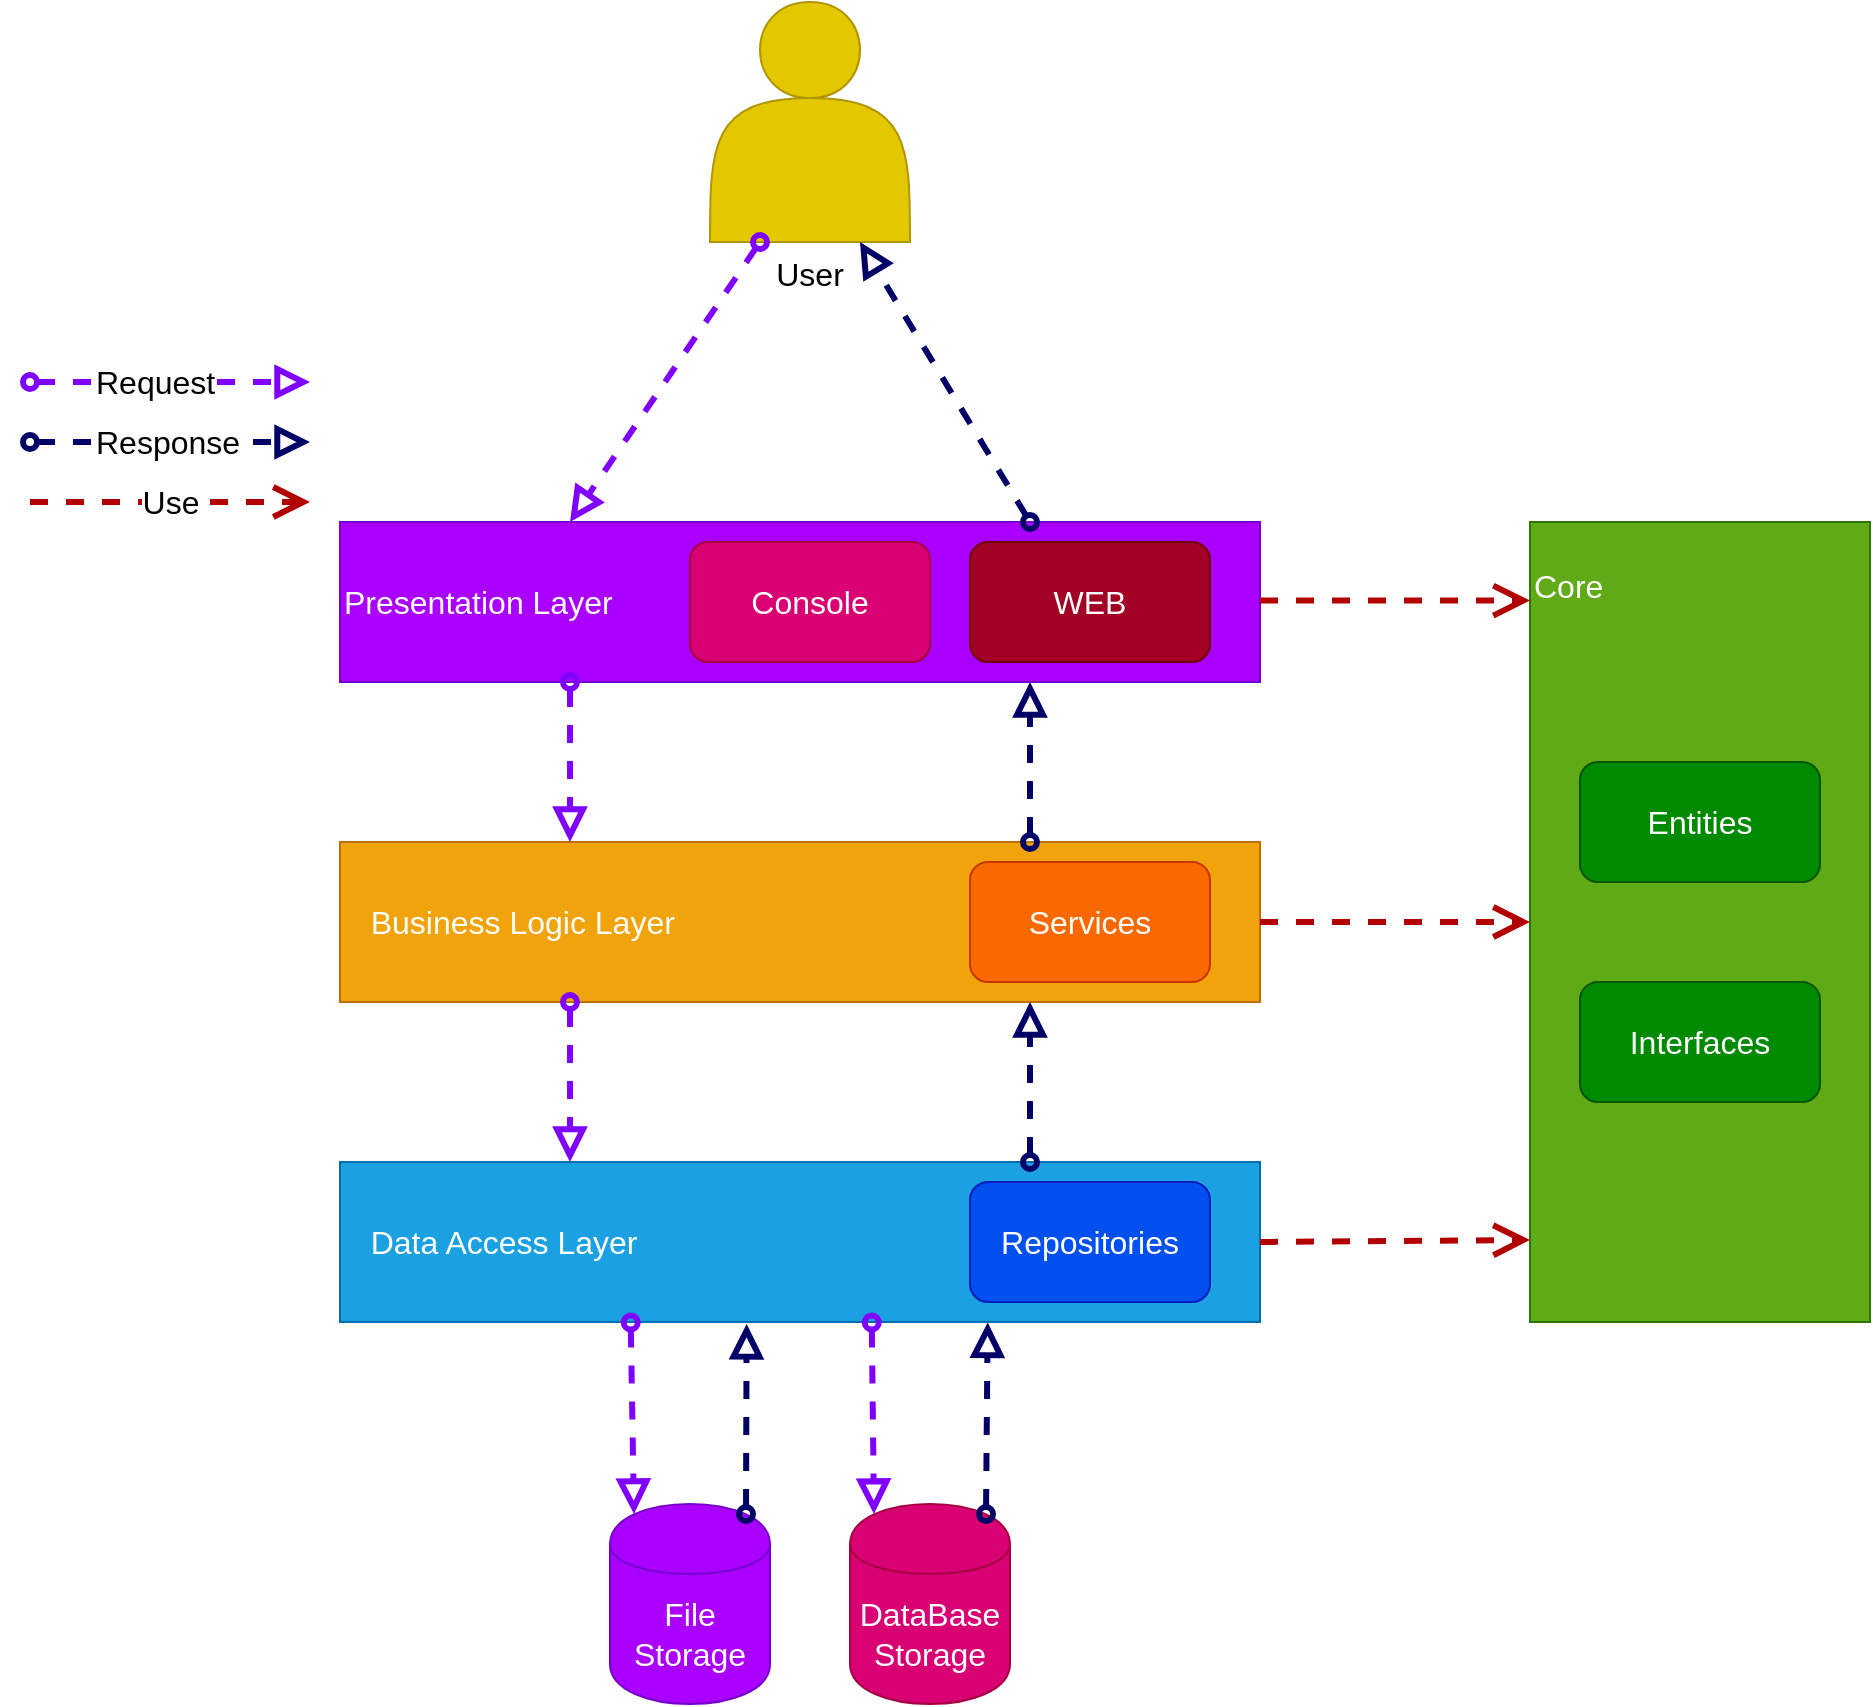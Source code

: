 <mxfile version="12.9.12" type="github"><diagram id="l98MglcTcg2lY-8uRMfJ" name="Page-1"><mxGraphModel dx="1736" dy="1906" grid="1" gridSize="10" guides="1" tooltips="1" connect="1" arrows="1" fold="1" page="1" pageScale="1" pageWidth="850" pageHeight="1100" math="0" shadow="0"><root><mxCell id="0"/><mxCell id="1" parent="0"/><mxCell id="JNl7TsGavsT1Apr3jAOU-6" value="Presentation Layer" style="rounded=0;whiteSpace=wrap;html=1;align=left;fillColor=#aa00ff;strokeColor=#7700CC;fontColor=#ffffff;fontSize=16;" vertex="1" parent="1"><mxGeometry x="195" y="200" width="460" height="80" as="geometry"/></mxCell><mxCell id="JNl7TsGavsT1Apr3jAOU-7" value="Console" style="rounded=1;whiteSpace=wrap;html=1;fillColor=#d80073;strokeColor=#A50040;fontColor=#ffffff;fontSize=16;" vertex="1" parent="1"><mxGeometry x="370" y="210" width="120" height="60" as="geometry"/></mxCell><mxCell id="JNl7TsGavsT1Apr3jAOU-8" value="WEB" style="rounded=1;whiteSpace=wrap;html=1;fillColor=#a20025;strokeColor=#6F0000;fontColor=#ffffff;fontSize=16;" vertex="1" parent="1"><mxGeometry x="510" y="210" width="120" height="60" as="geometry"/></mxCell><mxCell id="JNl7TsGavsT1Apr3jAOU-9" value="&amp;nbsp; &amp;nbsp;Business Logic Layer" style="rounded=0;whiteSpace=wrap;html=1;align=left;fillColor=#f0a30a;strokeColor=#BD7000;fontColor=#ffffff;fontSize=16;" vertex="1" parent="1"><mxGeometry x="195" y="360" width="460" height="80" as="geometry"/></mxCell><mxCell id="JNl7TsGavsT1Apr3jAOU-10" value="&amp;nbsp; &amp;nbsp;Data Access Layer" style="rounded=0;whiteSpace=wrap;html=1;align=left;fillColor=#1ba1e2;strokeColor=#006EAF;fontColor=#ffffff;fontSize=16;" vertex="1" parent="1"><mxGeometry x="195" y="520" width="460" height="80" as="geometry"/></mxCell><mxCell id="JNl7TsGavsT1Apr3jAOU-11" value="File Storage" style="shape=cylinder;whiteSpace=wrap;html=1;boundedLbl=1;backgroundOutline=1;fillColor=#aa00ff;strokeColor=#7700CC;fontColor=#ffffff;fontSize=16;" vertex="1" parent="1"><mxGeometry x="330" y="691" width="80" height="100" as="geometry"/></mxCell><mxCell id="JNl7TsGavsT1Apr3jAOU-12" value="DataBase&lt;br style=&quot;font-size: 16px;&quot;&gt;Storage" style="shape=cylinder;whiteSpace=wrap;html=1;boundedLbl=1;backgroundOutline=1;fillColor=#d80073;strokeColor=#A50040;fontColor=#ffffff;fontSize=16;" vertex="1" parent="1"><mxGeometry x="450" y="691" width="80" height="100" as="geometry"/></mxCell><mxCell id="JNl7TsGavsT1Apr3jAOU-25" value="&lt;p style=&quot;line-height: 120%; font-size: 16px;&quot;&gt;Core&lt;/p&gt;" style="rounded=0;whiteSpace=wrap;html=1;fillColor=#60a917;strokeColor=#2D7600;align=left;verticalAlign=top;fontSize=16;fontColor=#ffffff;" vertex="1" parent="1"><mxGeometry x="790" y="200" width="170" height="400" as="geometry"/></mxCell><mxCell id="JNl7TsGavsT1Apr3jAOU-26" value="Entities" style="rounded=1;whiteSpace=wrap;html=1;fillColor=#008a00;strokeColor=#005700;fontColor=#ffffff;fontSize=16;" vertex="1" parent="1"><mxGeometry x="815" y="320" width="120" height="60" as="geometry"/></mxCell><mxCell id="JNl7TsGavsT1Apr3jAOU-27" value="&lt;div&gt;&lt;span&gt;Interfaces&lt;/span&gt;&lt;br&gt;&lt;/div&gt;" style="rounded=1;whiteSpace=wrap;html=1;fillColor=#008a00;strokeColor=#005700;fontColor=#ffffff;fontSize=16;" vertex="1" parent="1"><mxGeometry x="815" y="430" width="120" height="60" as="geometry"/></mxCell><mxCell id="JNl7TsGavsT1Apr3jAOU-28" value="" style="endArrow=open;endSize=12;dashed=1;html=1;fillColor=#e51400;strokeColor=#B20000;fontSize=16;exitX=1;exitY=0.5;exitDx=0;exitDy=0;strokeWidth=3;" edge="1" parent="1" source="JNl7TsGavsT1Apr3jAOU-9"><mxGeometry width="160" relative="1" as="geometry"><mxPoint x="660" y="389.41" as="sourcePoint"/><mxPoint x="790" y="400" as="targetPoint"/></mxGeometry></mxCell><mxCell id="JNl7TsGavsT1Apr3jAOU-29" value="&lt;div&gt;&lt;span&gt;Services&lt;/span&gt;&lt;br&gt;&lt;/div&gt;" style="rounded=1;whiteSpace=wrap;html=1;fillColor=#fa6800;strokeColor=#C73500;fontColor=#ffffff;fontSize=16;" vertex="1" parent="1"><mxGeometry x="510" y="370" width="120" height="60" as="geometry"/></mxCell><mxCell id="JNl7TsGavsT1Apr3jAOU-30" value="" style="endArrow=open;endSize=12;dashed=1;html=1;fillColor=#e51400;strokeColor=#B20000;fontSize=16;exitX=1;exitY=0.5;exitDx=0;exitDy=0;strokeWidth=3;" edge="1" parent="1" source="JNl7TsGavsT1Apr3jAOU-10"><mxGeometry width="160" relative="1" as="geometry"><mxPoint x="680" y="600" as="sourcePoint"/><mxPoint x="790" y="559" as="targetPoint"/></mxGeometry></mxCell><mxCell id="JNl7TsGavsT1Apr3jAOU-36" value="" style="startArrow=oval;startFill=0;startSize=7;endArrow=block;endFill=0;endSize=10;dashed=1;html=1;fontSize=16;align=center;fillColor=#76608a;strokeColor=#7F00FF;strokeWidth=3;" edge="1" parent="1"><mxGeometry width="100" relative="1" as="geometry"><mxPoint x="40" y="130" as="sourcePoint"/><mxPoint x="180" y="130" as="targetPoint"/></mxGeometry></mxCell><mxCell id="JNl7TsGavsT1Apr3jAOU-37" value="Request" style="edgeLabel;html=1;align=left;verticalAlign=middle;resizable=0;points=[];fontSize=16;" vertex="1" connectable="0" parent="JNl7TsGavsT1Apr3jAOU-36"><mxGeometry x="-0.338" relative="1" as="geometry"><mxPoint x="-15.88" as="offset"/></mxGeometry></mxCell><mxCell id="JNl7TsGavsT1Apr3jAOU-38" value="" style="startArrow=oval;startFill=0;startSize=7;endArrow=block;endFill=0;endSize=10;dashed=1;html=1;fontSize=16;align=center;fillColor=#647687;strokeColor=#000066;strokeWidth=3;" edge="1" parent="1"><mxGeometry width="100" relative="1" as="geometry"><mxPoint x="40" y="160" as="sourcePoint"/><mxPoint x="180" y="160" as="targetPoint"/></mxGeometry></mxCell><mxCell id="JNl7TsGavsT1Apr3jAOU-39" value="Response" style="edgeLabel;html=1;align=left;verticalAlign=middle;resizable=0;points=[];fontSize=16;" vertex="1" connectable="0" parent="JNl7TsGavsT1Apr3jAOU-38"><mxGeometry x="-0.338" relative="1" as="geometry"><mxPoint x="-15.88" as="offset"/></mxGeometry></mxCell><mxCell id="JNl7TsGavsT1Apr3jAOU-40" value="" style="startArrow=oval;startFill=0;startSize=7;endArrow=block;endFill=0;endSize=10;dashed=1;html=1;fontSize=16;align=center;fillColor=#76608a;strokeColor=#7F00FF;strokeWidth=3;entryX=0.25;entryY=0;entryDx=0;entryDy=0;exitX=0.25;exitY=1;exitDx=0;exitDy=0;" edge="1" parent="1" source="JNl7TsGavsT1Apr3jAOU-6" target="JNl7TsGavsT1Apr3jAOU-9"><mxGeometry width="100" relative="1" as="geometry"><mxPoint x="60" y="319.41" as="sourcePoint"/><mxPoint x="200" y="319.41" as="targetPoint"/></mxGeometry></mxCell><mxCell id="JNl7TsGavsT1Apr3jAOU-42" value="" style="startArrow=oval;startFill=0;startSize=7;endArrow=block;endFill=0;endSize=10;dashed=1;html=1;fontSize=16;align=center;fillColor=#647687;strokeColor=#000066;strokeWidth=3;entryX=0.75;entryY=1;entryDx=0;entryDy=0;exitX=0.75;exitY=0;exitDx=0;exitDy=0;" edge="1" parent="1" source="JNl7TsGavsT1Apr3jAOU-9" target="JNl7TsGavsT1Apr3jAOU-6"><mxGeometry width="100" relative="1" as="geometry"><mxPoint x="55" y="310" as="sourcePoint"/><mxPoint x="195" y="310" as="targetPoint"/></mxGeometry></mxCell><mxCell id="JNl7TsGavsT1Apr3jAOU-44" value="" style="startArrow=oval;startFill=0;startSize=7;endArrow=block;endFill=0;endSize=10;dashed=1;html=1;fontSize=16;align=center;fillColor=#76608a;strokeColor=#7F00FF;strokeWidth=3;exitX=0.25;exitY=1;exitDx=0;exitDy=0;entryX=0.25;entryY=0;entryDx=0;entryDy=0;" edge="1" parent="1" source="JNl7TsGavsT1Apr3jAOU-9" target="JNl7TsGavsT1Apr3jAOU-10"><mxGeometry width="100" relative="1" as="geometry"><mxPoint x="310" y="460" as="sourcePoint"/><mxPoint x="310" y="540" as="targetPoint"/></mxGeometry></mxCell><mxCell id="JNl7TsGavsT1Apr3jAOU-45" value="" style="startArrow=oval;startFill=0;startSize=7;endArrow=block;endFill=0;endSize=10;dashed=1;html=1;fontSize=16;align=center;fillColor=#647687;strokeColor=#000066;strokeWidth=3;entryX=0.75;entryY=1;entryDx=0;entryDy=0;exitX=0.75;exitY=0;exitDx=0;exitDy=0;" edge="1" parent="1" source="JNl7TsGavsT1Apr3jAOU-10" target="JNl7TsGavsT1Apr3jAOU-9"><mxGeometry width="100" relative="1" as="geometry"><mxPoint x="540" y="550" as="sourcePoint"/><mxPoint x="540" y="470" as="targetPoint"/></mxGeometry></mxCell><mxCell id="JNl7TsGavsT1Apr3jAOU-46" value="Use" style="endArrow=open;endSize=12;dashed=1;html=1;fillColor=#e51400;strokeColor=#B20000;fontSize=16;strokeWidth=3;" edge="1" parent="1"><mxGeometry width="160" relative="1" as="geometry"><mxPoint x="40" y="190" as="sourcePoint"/><mxPoint x="180" y="190" as="targetPoint"/></mxGeometry></mxCell><mxCell id="JNl7TsGavsT1Apr3jAOU-48" value="&lt;div&gt;&lt;span&gt;Repositories&lt;/span&gt;&lt;br&gt;&lt;/div&gt;" style="rounded=1;whiteSpace=wrap;html=1;fillColor=#0050ef;strokeColor=#001DBC;fontColor=#ffffff;fontSize=16;" vertex="1" parent="1"><mxGeometry x="510" y="530" width="120" height="60" as="geometry"/></mxCell><mxCell id="JNl7TsGavsT1Apr3jAOU-49" value="&lt;span&gt;User&lt;/span&gt;" style="shape=actor;whiteSpace=wrap;html=1;fontSize=16;align=center;labelPosition=center;verticalLabelPosition=bottom;verticalAlign=top;fillColor=#e3c800;strokeColor=#B09500;fontColor=#000000;labelBackgroundColor=#ffffff;labelBorderColor=none;" vertex="1" parent="1"><mxGeometry x="380" y="-60" width="100" height="120" as="geometry"/></mxCell><mxCell id="JNl7TsGavsT1Apr3jAOU-50" value="" style="startArrow=oval;startFill=0;startSize=7;endArrow=block;endFill=0;endSize=10;dashed=1;html=1;fontSize=16;align=center;fillColor=#76608a;strokeColor=#7F00FF;strokeWidth=3;entryX=0.25;entryY=0;entryDx=0;entryDy=0;exitX=0.25;exitY=1;exitDx=0;exitDy=0;" edge="1" parent="1" source="JNl7TsGavsT1Apr3jAOU-49" target="JNl7TsGavsT1Apr3jAOU-6"><mxGeometry width="100" relative="1" as="geometry"><mxPoint x="314.29" y="90" as="sourcePoint"/><mxPoint x="314.29" y="170" as="targetPoint"/></mxGeometry></mxCell><mxCell id="JNl7TsGavsT1Apr3jAOU-51" value="" style="startArrow=oval;startFill=0;startSize=7;endArrow=block;endFill=0;endSize=10;dashed=1;html=1;fontSize=16;align=center;fillColor=#647687;strokeColor=#000066;strokeWidth=3;entryX=0.75;entryY=1;entryDx=0;entryDy=0;exitX=0.75;exitY=0;exitDx=0;exitDy=0;" edge="1" parent="1" source="JNl7TsGavsT1Apr3jAOU-6" target="JNl7TsGavsT1Apr3jAOU-49"><mxGeometry width="100" relative="1" as="geometry"><mxPoint x="544.29" y="170" as="sourcePoint"/><mxPoint x="544.29" y="90" as="targetPoint"/></mxGeometry></mxCell><mxCell id="JNl7TsGavsT1Apr3jAOU-52" value="" style="startArrow=oval;startFill=0;startSize=7;endArrow=block;endFill=0;endSize=10;dashed=1;html=1;fontSize=16;align=center;fillColor=#76608a;strokeColor=#7F00FF;strokeWidth=3;exitX=0.316;exitY=1.003;exitDx=0;exitDy=0;entryX=0.15;entryY=0.05;entryDx=0;entryDy=0;entryPerimeter=0;exitPerimeter=0;" edge="1" parent="1" source="JNl7TsGavsT1Apr3jAOU-10" target="JNl7TsGavsT1Apr3jAOU-11"><mxGeometry width="100" relative="1" as="geometry"><mxPoint x="278.57" y="850" as="sourcePoint"/><mxPoint x="278.57" y="930" as="targetPoint"/></mxGeometry></mxCell><mxCell id="JNl7TsGavsT1Apr3jAOU-53" value="" style="startArrow=oval;startFill=0;startSize=7;endArrow=block;endFill=0;endSize=10;dashed=1;html=1;fontSize=16;align=center;fillColor=#647687;strokeColor=#000066;strokeWidth=3;entryX=0.442;entryY=1.012;entryDx=0;entryDy=0;exitX=0.85;exitY=0.05;exitDx=0;exitDy=0;exitPerimeter=0;entryPerimeter=0;" edge="1" parent="1" source="JNl7TsGavsT1Apr3jAOU-11" target="JNl7TsGavsT1Apr3jAOU-10"><mxGeometry width="100" relative="1" as="geometry"><mxPoint x="508.57" y="930" as="sourcePoint"/><mxPoint x="508.57" y="850" as="targetPoint"/></mxGeometry></mxCell><mxCell id="JNl7TsGavsT1Apr3jAOU-54" value="" style="startArrow=oval;startFill=0;startSize=7;endArrow=block;endFill=0;endSize=10;dashed=1;html=1;fontSize=16;align=center;fillColor=#76608a;strokeColor=#7F00FF;strokeWidth=3;exitX=0.578;exitY=1.003;exitDx=0;exitDy=0;entryX=0.15;entryY=0.05;entryDx=0;entryDy=0;entryPerimeter=0;exitPerimeter=0;" edge="1" parent="1" source="JNl7TsGavsT1Apr3jAOU-10" target="JNl7TsGavsT1Apr3jAOU-12"><mxGeometry width="100" relative="1" as="geometry"><mxPoint x="520" y="600" as="sourcePoint"/><mxPoint x="552.0" y="696" as="targetPoint"/></mxGeometry></mxCell><mxCell id="JNl7TsGavsT1Apr3jAOU-55" value="" style="startArrow=oval;startFill=0;startSize=7;endArrow=block;endFill=0;endSize=10;dashed=1;html=1;fontSize=16;align=center;fillColor=#647687;strokeColor=#000066;strokeWidth=3;entryX=0.704;entryY=1.003;entryDx=0;entryDy=0;exitX=0.85;exitY=0.05;exitDx=0;exitDy=0;exitPerimeter=0;entryPerimeter=0;" edge="1" parent="1" source="JNl7TsGavsT1Apr3jAOU-12" target="JNl7TsGavsT1Apr3jAOU-10"><mxGeometry width="100" relative="1" as="geometry"><mxPoint x="608" y="696" as="sourcePoint"/><mxPoint x="635" y="600" as="targetPoint"/></mxGeometry></mxCell><mxCell id="JNl7TsGavsT1Apr3jAOU-56" value="" style="endArrow=open;endSize=12;dashed=1;html=1;fillColor=#e51400;strokeColor=#B20000;fontSize=16;exitX=1;exitY=0.5;exitDx=0;exitDy=0;strokeWidth=3;" edge="1" parent="1"><mxGeometry width="160" relative="1" as="geometry"><mxPoint x="655.0" y="239.29" as="sourcePoint"/><mxPoint x="790.0" y="239.29" as="targetPoint"/></mxGeometry></mxCell></root></mxGraphModel></diagram></mxfile>